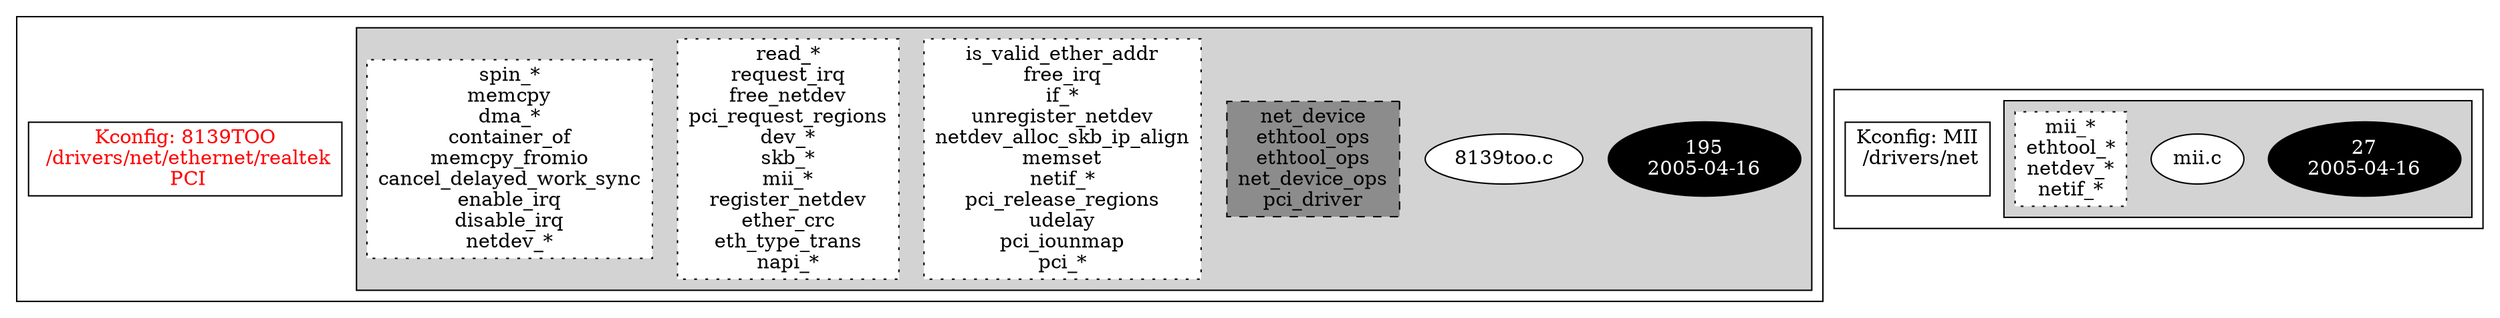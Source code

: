 digraph Driver {
	ranksep=2;
	splines=ortho;
	//Symbol: 8139TOO
	subgraph "cluster_8139TOO"{
		subgraph "cluster_8139too.c" {
			style=filled
			"commit_8139too.c" [style=filled, fillcolor=black, fontcolor=white, label="195\n2005-04-16"];
			"8139too.c" [style=filled, fillcolor=white, fontcolor=black, label="8139too.c\n"];
			"structs-8139too.c" [style="filled,dashed" shape=box, fillcolor=grey55, fontcolor=black, label="net_device\nethtool_ops\nethtool_ops\nnet_device_ops\npci_driver\n"];
			"funccall3-8139too.c" [style="filled,dotted" shape=box, fillcolor=white, fontcolor=black, label="is_valid_ether_addr\nfree_irq\nif_*\nunregister_netdev\nnetdev_alloc_skb_ip_align\nmemset\nnetif_*\npci_release_regions\nudelay\npci_iounmap\npci_*\n"];
			"funccall2-8139too.c" [style="filled,dotted" shape=box, fillcolor=white, fontcolor=black, label="read_*\nrequest_irq\nfree_netdev\npci_request_regions\ndev_*\nskb_*\nmii_*\nregister_netdev\nether_crc\neth_type_trans\nnapi_*\n"];
			"funccall1-8139too.c" [style="filled,dotted" shape=box, fillcolor=white, fontcolor=black, label="spin_*\nmemcpy\ndma_*\ncontainer_of\nmemcpy_fromio\ncancel_delayed_work_sync\nenable_irq\ndisable_irq\nnetdev_*\n"];
		}
		"K:8139TOO" [label="Kconfig: 8139TOO\n /drivers/net/ethernet/realtek\n  PCI ", shape=box, fontcolor=red];
	}
	//Symbol: MII
	subgraph "cluster_MII"{
		subgraph "cluster_mii.c" {
			style=filled
			"commit_mii.c" [style=filled, fillcolor=black, fontcolor=white, label="27\n2005-04-16"];
			"mii.c" [style=filled, fillcolor=white, fontcolor=black, label="mii.c\n"];
			"funccall0-mii.c" [style="filled,dotted" shape=box, fillcolor=white, fontcolor=black, label="mii_*\nethtool_*\nnetdev_*\nnetif_*\n"];
		}
		"K:MII" [label="Kconfig: MII\n /drivers/net\n ", shape=box];
	}
}
